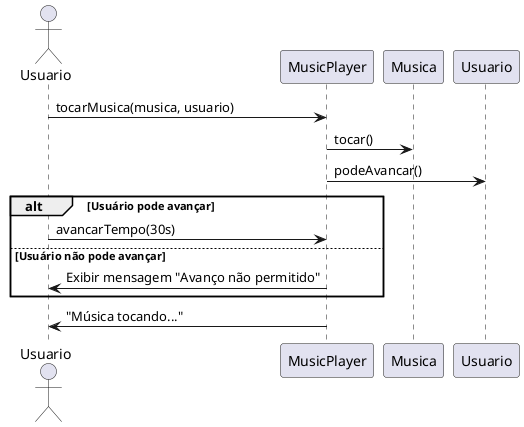 @startuml
actor Usuario
participant "MusicPlayer" as MP
participant "Musica" as M
participant "Usuario" as U

Usuario -> MP : tocarMusica(musica, usuario)
MP -> M : tocar()
MP -> U : podeAvancar()

alt Usuário pode avançar
    Usuario -> MP : avancarTempo(30s)
else Usuário não pode avançar
    MP -> Usuario : Exibir mensagem "Avanço não permitido"
end

MP -> Usuario : "Música tocando..."
@enduml
